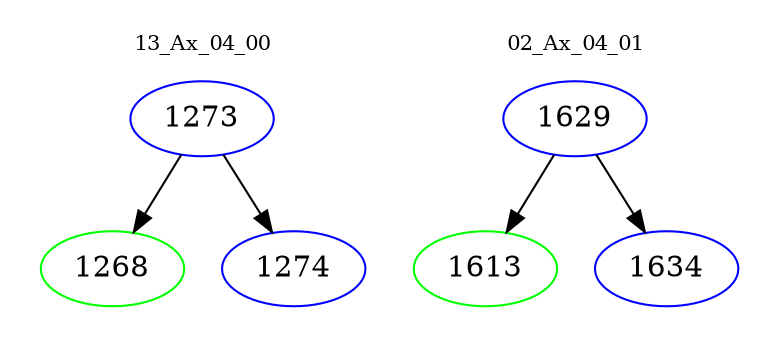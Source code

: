 digraph{
subgraph cluster_0 {
color = white
label = "13_Ax_04_00";
fontsize=10;
T0_1273 [label="1273", color="blue"]
T0_1273 -> T0_1268 [color="black"]
T0_1268 [label="1268", color="green"]
T0_1273 -> T0_1274 [color="black"]
T0_1274 [label="1274", color="blue"]
}
subgraph cluster_1 {
color = white
label = "02_Ax_04_01";
fontsize=10;
T1_1629 [label="1629", color="blue"]
T1_1629 -> T1_1613 [color="black"]
T1_1613 [label="1613", color="green"]
T1_1629 -> T1_1634 [color="black"]
T1_1634 [label="1634", color="blue"]
}
}

